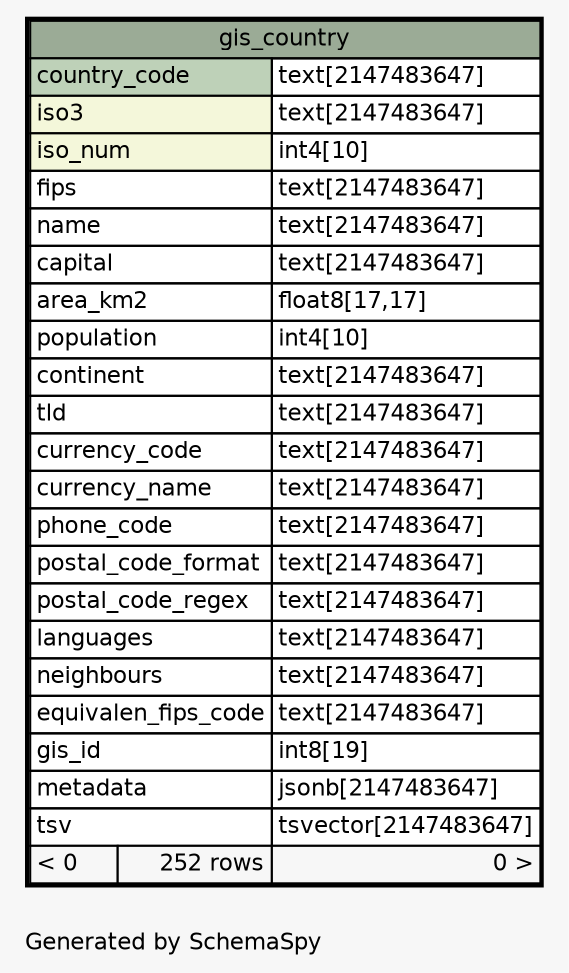 // dot 2.38.0 on Linux 4.4.0-71-generic
// SchemaSpy rev 590
digraph "oneDegreeRelationshipsDiagram" {
  graph [
    rankdir="RL"
    bgcolor="#f7f7f7"
    label="\nGenerated by SchemaSpy"
    labeljust="l"
    nodesep="0.18"
    ranksep="0.46"
    fontname="Helvetica"
    fontsize="11"
  ];
  node [
    fontname="Helvetica"
    fontsize="11"
    shape="plaintext"
  ];
  edge [
    arrowsize="0.8"
  ];
  "gis_country" [
    label=<
    <TABLE BORDER="2" CELLBORDER="1" CELLSPACING="0" BGCOLOR="#ffffff">
      <TR><TD COLSPAN="3" BGCOLOR="#9bab96" ALIGN="CENTER">gis_country</TD></TR>
      <TR><TD PORT="country_code" COLSPAN="2" BGCOLOR="#bed1b8" ALIGN="LEFT">country_code</TD><TD PORT="country_code.type" ALIGN="LEFT">text[2147483647]</TD></TR>
      <TR><TD PORT="iso3" COLSPAN="2" BGCOLOR="#f4f7da" ALIGN="LEFT">iso3</TD><TD PORT="iso3.type" ALIGN="LEFT">text[2147483647]</TD></TR>
      <TR><TD PORT="iso_num" COLSPAN="2" BGCOLOR="#f4f7da" ALIGN="LEFT">iso_num</TD><TD PORT="iso_num.type" ALIGN="LEFT">int4[10]</TD></TR>
      <TR><TD PORT="fips" COLSPAN="2" ALIGN="LEFT">fips</TD><TD PORT="fips.type" ALIGN="LEFT">text[2147483647]</TD></TR>
      <TR><TD PORT="name" COLSPAN="2" ALIGN="LEFT">name</TD><TD PORT="name.type" ALIGN="LEFT">text[2147483647]</TD></TR>
      <TR><TD PORT="capital" COLSPAN="2" ALIGN="LEFT">capital</TD><TD PORT="capital.type" ALIGN="LEFT">text[2147483647]</TD></TR>
      <TR><TD PORT="area_km2" COLSPAN="2" ALIGN="LEFT">area_km2</TD><TD PORT="area_km2.type" ALIGN="LEFT">float8[17,17]</TD></TR>
      <TR><TD PORT="population" COLSPAN="2" ALIGN="LEFT">population</TD><TD PORT="population.type" ALIGN="LEFT">int4[10]</TD></TR>
      <TR><TD PORT="continent" COLSPAN="2" ALIGN="LEFT">continent</TD><TD PORT="continent.type" ALIGN="LEFT">text[2147483647]</TD></TR>
      <TR><TD PORT="tld" COLSPAN="2" ALIGN="LEFT">tld</TD><TD PORT="tld.type" ALIGN="LEFT">text[2147483647]</TD></TR>
      <TR><TD PORT="currency_code" COLSPAN="2" ALIGN="LEFT">currency_code</TD><TD PORT="currency_code.type" ALIGN="LEFT">text[2147483647]</TD></TR>
      <TR><TD PORT="currency_name" COLSPAN="2" ALIGN="LEFT">currency_name</TD><TD PORT="currency_name.type" ALIGN="LEFT">text[2147483647]</TD></TR>
      <TR><TD PORT="phone_code" COLSPAN="2" ALIGN="LEFT">phone_code</TD><TD PORT="phone_code.type" ALIGN="LEFT">text[2147483647]</TD></TR>
      <TR><TD PORT="postal_code_format" COLSPAN="2" ALIGN="LEFT">postal_code_format</TD><TD PORT="postal_code_format.type" ALIGN="LEFT">text[2147483647]</TD></TR>
      <TR><TD PORT="postal_code_regex" COLSPAN="2" ALIGN="LEFT">postal_code_regex</TD><TD PORT="postal_code_regex.type" ALIGN="LEFT">text[2147483647]</TD></TR>
      <TR><TD PORT="languages" COLSPAN="2" ALIGN="LEFT">languages</TD><TD PORT="languages.type" ALIGN="LEFT">text[2147483647]</TD></TR>
      <TR><TD PORT="neighbours" COLSPAN="2" ALIGN="LEFT">neighbours</TD><TD PORT="neighbours.type" ALIGN="LEFT">text[2147483647]</TD></TR>
      <TR><TD PORT="equivalen_fips_code" COLSPAN="2" ALIGN="LEFT">equivalen_fips_code</TD><TD PORT="equivalen_fips_code.type" ALIGN="LEFT">text[2147483647]</TD></TR>
      <TR><TD PORT="gis_id" COLSPAN="2" ALIGN="LEFT">gis_id</TD><TD PORT="gis_id.type" ALIGN="LEFT">int8[19]</TD></TR>
      <TR><TD PORT="metadata" COLSPAN="2" ALIGN="LEFT">metadata</TD><TD PORT="metadata.type" ALIGN="LEFT">jsonb[2147483647]</TD></TR>
      <TR><TD PORT="tsv" COLSPAN="2" ALIGN="LEFT">tsv</TD><TD PORT="tsv.type" ALIGN="LEFT">tsvector[2147483647]</TD></TR>
      <TR><TD ALIGN="LEFT" BGCOLOR="#f7f7f7">&lt; 0</TD><TD ALIGN="RIGHT" BGCOLOR="#f7f7f7">252 rows</TD><TD ALIGN="RIGHT" BGCOLOR="#f7f7f7">0 &gt;</TD></TR>
    </TABLE>>
    URL="gis_country.html"
    tooltip="gis_country"
  ];
}
